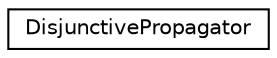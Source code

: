 digraph "Graphical Class Hierarchy"
{
 // LATEX_PDF_SIZE
  edge [fontname="Helvetica",fontsize="10",labelfontname="Helvetica",labelfontsize="10"];
  node [fontname="Helvetica",fontsize="10",shape=record];
  rankdir="LR";
  Node0 [label="DisjunctivePropagator",height=0.2,width=0.4,color="black", fillcolor="white", style="filled",URL="$classoperations__research_1_1_disjunctive_propagator.html",tooltip="This class acts like a CP propagator: it takes a set of tasks given by their start/duration/end featu..."];
}
